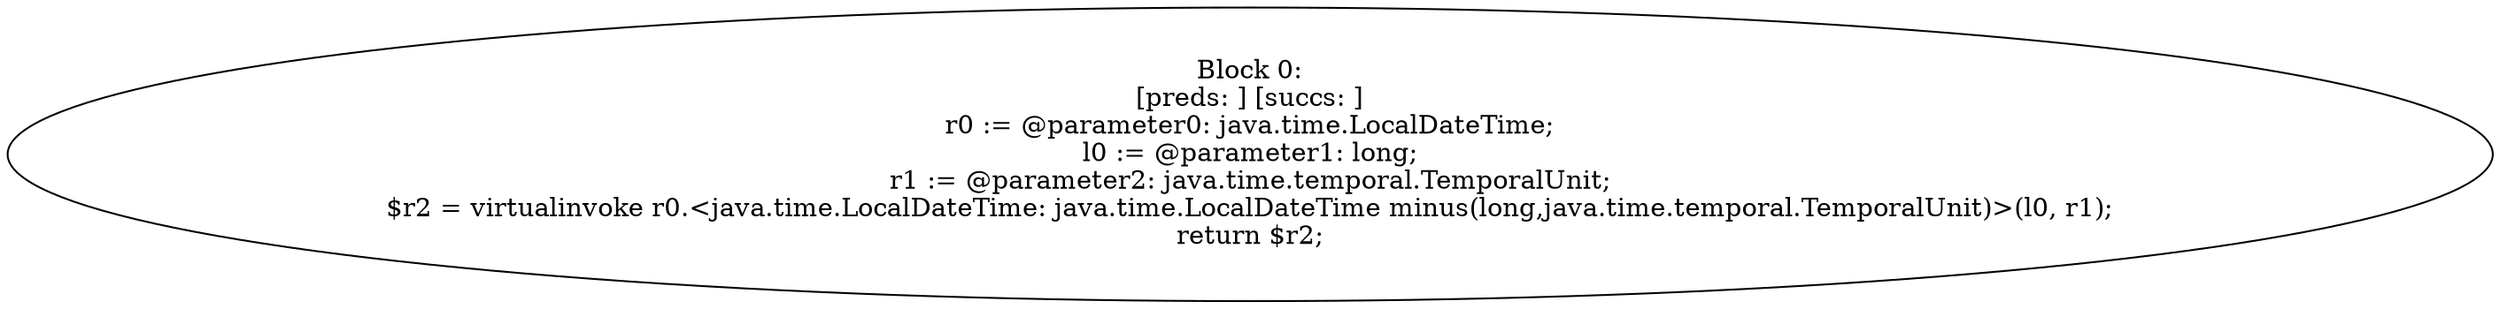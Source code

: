 digraph "unitGraph" {
    "Block 0:
[preds: ] [succs: ]
r0 := @parameter0: java.time.LocalDateTime;
l0 := @parameter1: long;
r1 := @parameter2: java.time.temporal.TemporalUnit;
$r2 = virtualinvoke r0.<java.time.LocalDateTime: java.time.LocalDateTime minus(long,java.time.temporal.TemporalUnit)>(l0, r1);
return $r2;
"
}

